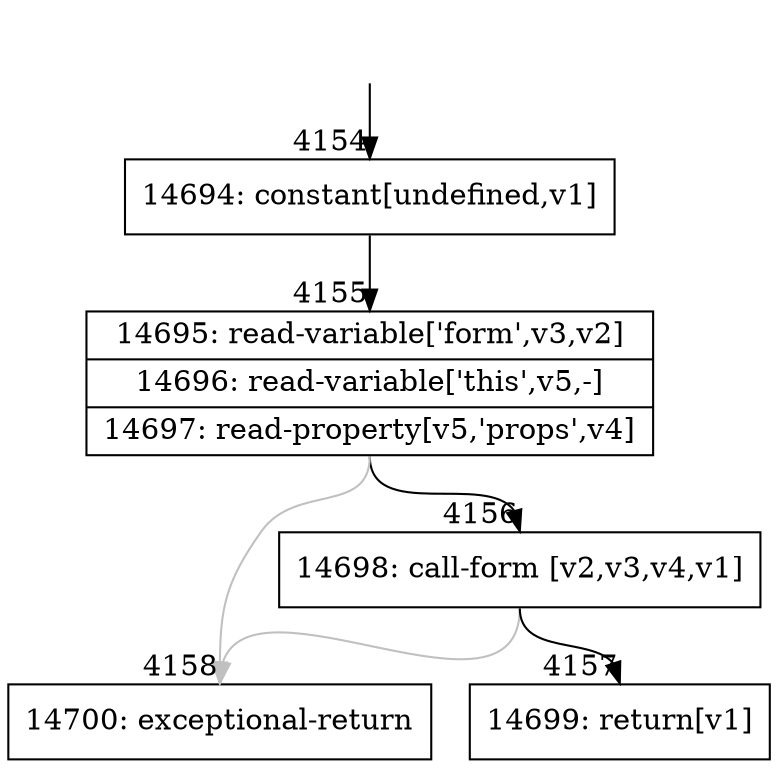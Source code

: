 digraph {
rankdir="TD"
BB_entry279[shape=none,label=""];
BB_entry279 -> BB4154 [tailport=s, headport=n, headlabel="    4154"]
BB4154 [shape=record label="{14694: constant[undefined,v1]}" ] 
BB4154 -> BB4155 [tailport=s, headport=n, headlabel="      4155"]
BB4155 [shape=record label="{14695: read-variable['form',v3,v2]|14696: read-variable['this',v5,-]|14697: read-property[v5,'props',v4]}" ] 
BB4155 -> BB4156 [tailport=s, headport=n, headlabel="      4156"]
BB4155 -> BB4158 [tailport=s, headport=n, color=gray, headlabel="      4158"]
BB4156 [shape=record label="{14698: call-form [v2,v3,v4,v1]}" ] 
BB4156 -> BB4157 [tailport=s, headport=n, headlabel="      4157"]
BB4156 -> BB4158 [tailport=s, headport=n, color=gray]
BB4157 [shape=record label="{14699: return[v1]}" ] 
BB4158 [shape=record label="{14700: exceptional-return}" ] 
//#$~ 7958
}
